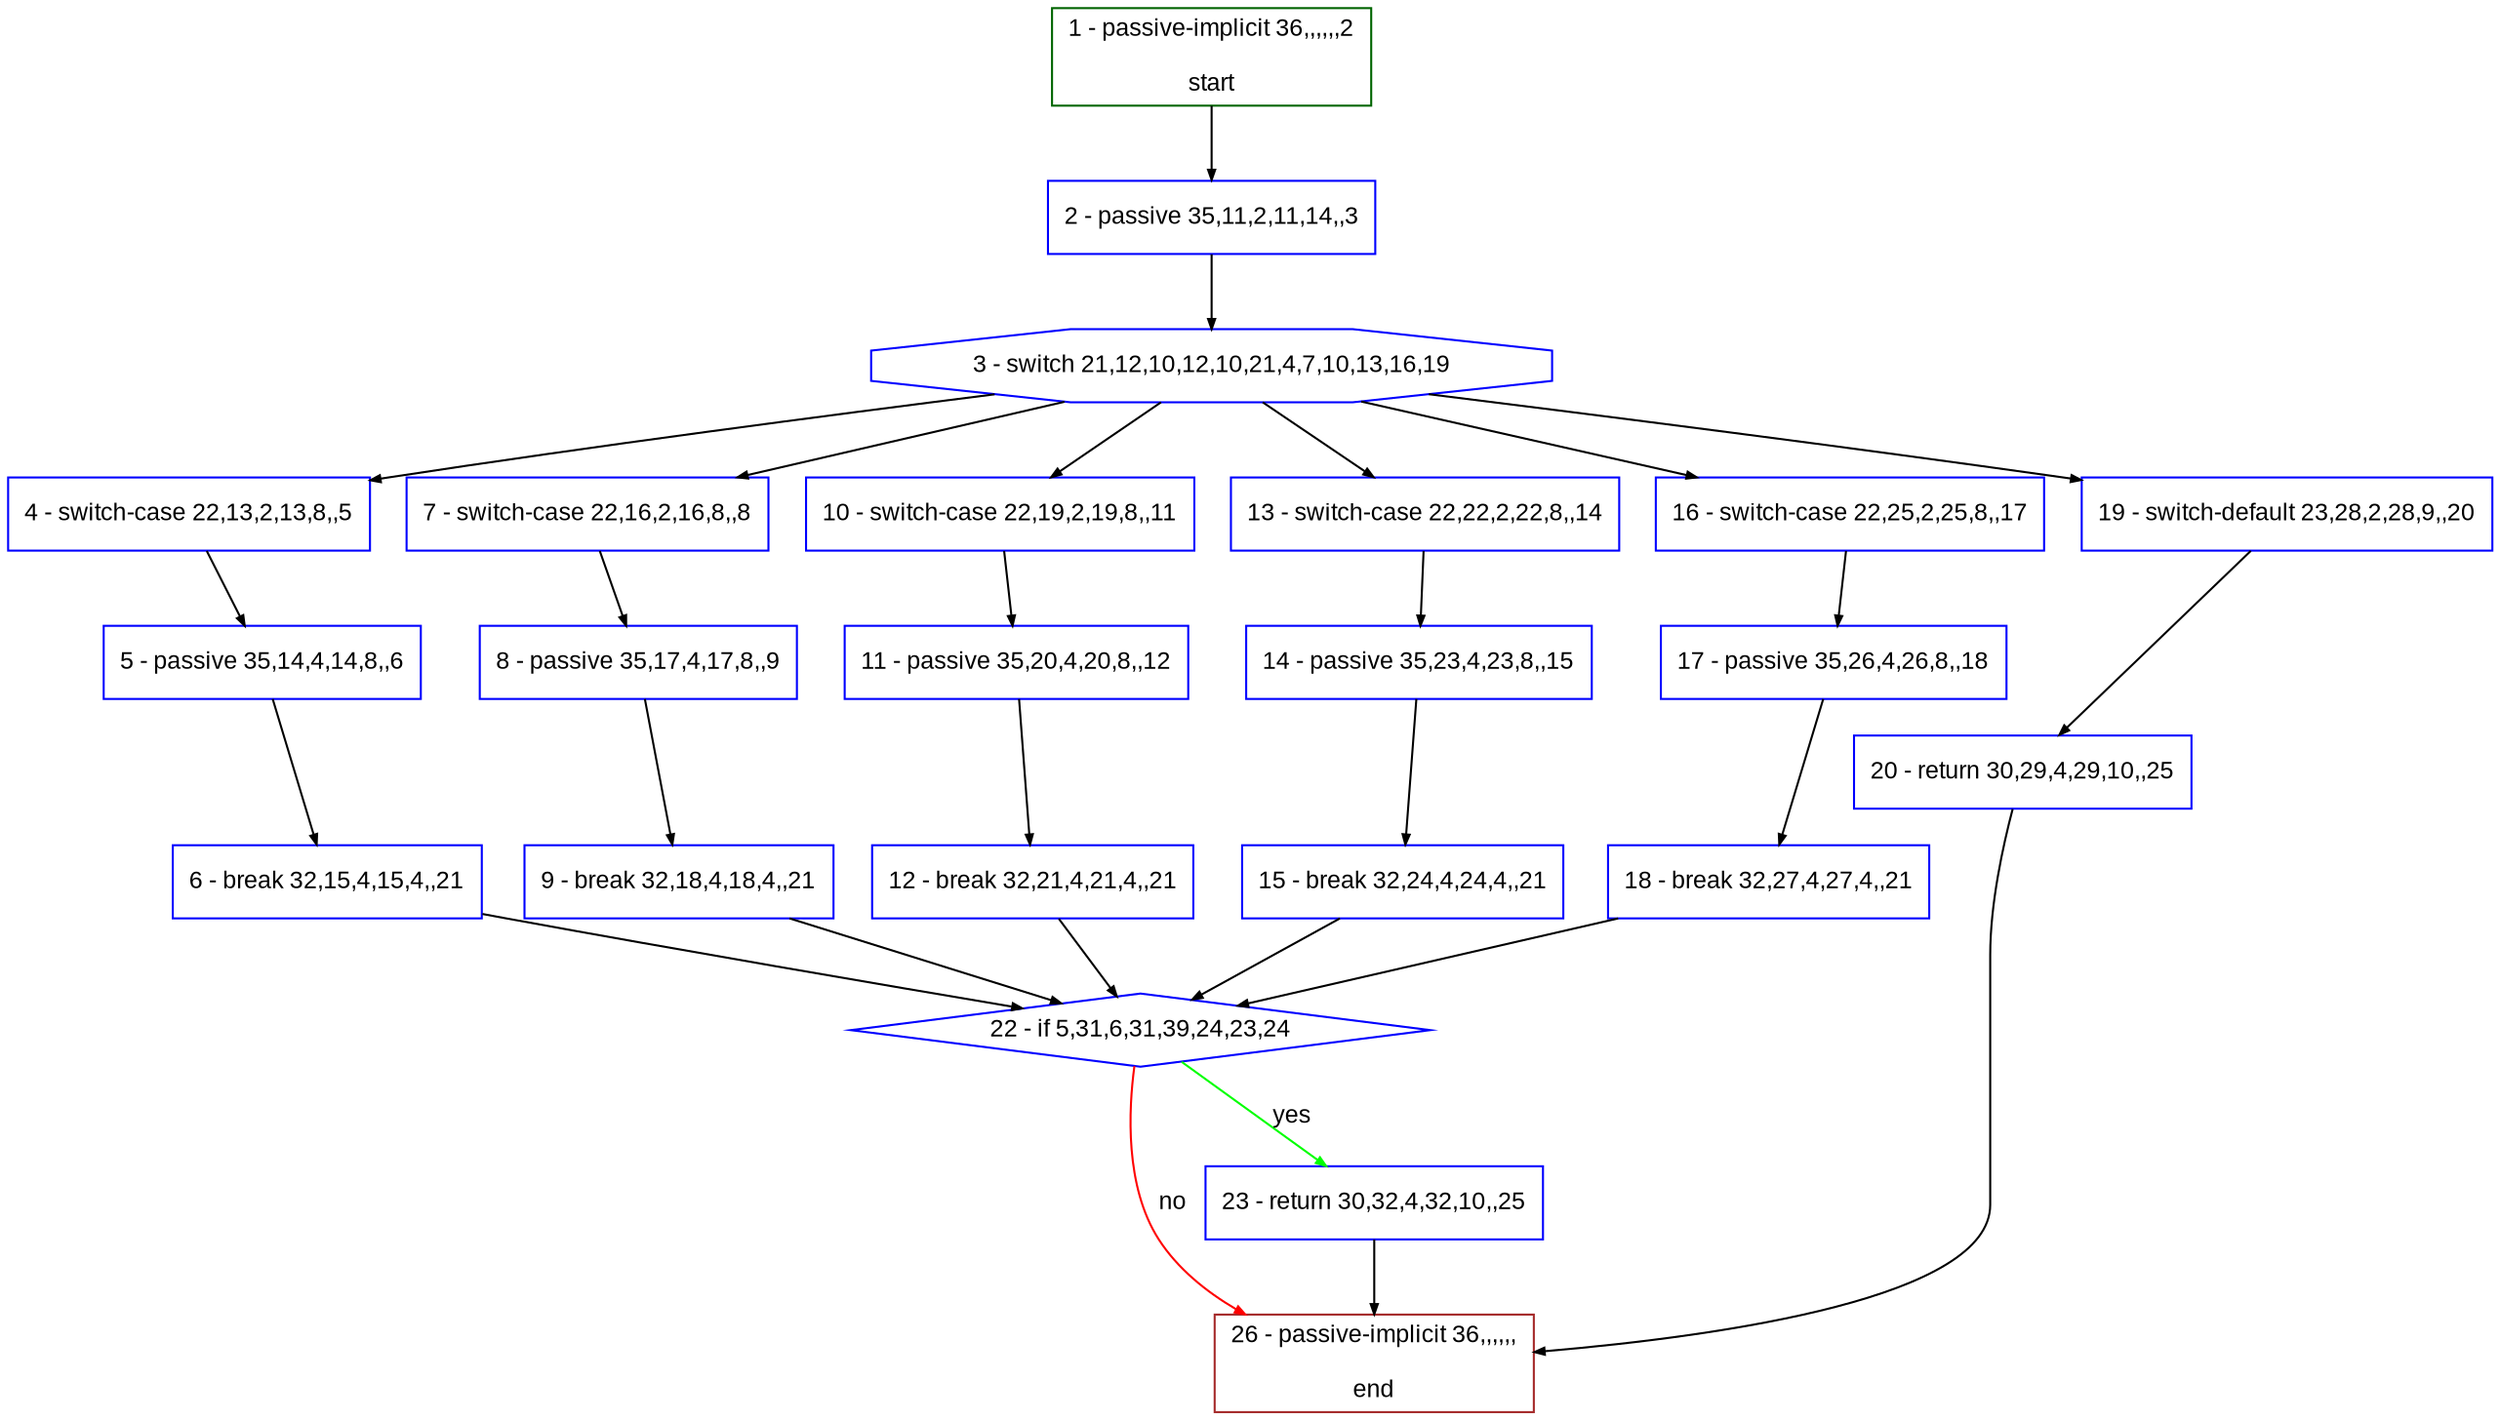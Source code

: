 digraph "" {
  graph [bgcolor="white", fillcolor="#FFFFCC", pack="true", packmode="clust", fontname="Arial", label="", fontsize="12", compound="true", style="rounded,filled"];
  node [node_initialized="no", fillcolor="white", fontname="Arial", label="", color="grey", fontsize="12", fixedsize="false", compound="true", shape="rectangle", style="filled"];
  edge [arrowtail="none", lhead="", fontcolor="black", fontname="Arial", label="", color="black", fontsize="12", arrowhead="normal", arrowsize="0.5", compound="true", ltail="", dir="forward"];
  __N1 [fillcolor="#ffffff", label="2 - passive 35,11,2,11,14,,3", color="#0000ff", shape="box", style="filled"];
  __N2 [fillcolor="#ffffff", label="1 - passive-implicit 36,,,,,,2\n\nstart", color="#006400", shape="box", style="filled"];
  __N3 [fillcolor="#ffffff", label="3 - switch 21,12,10,12,10,21,4,7,10,13,16,19", color="#0000ff", shape="octagon", style="filled"];
  __N4 [fillcolor="#ffffff", label="4 - switch-case 22,13,2,13,8,,5", color="#0000ff", shape="box", style="filled"];
  __N5 [fillcolor="#ffffff", label="7 - switch-case 22,16,2,16,8,,8", color="#0000ff", shape="box", style="filled"];
  __N6 [fillcolor="#ffffff", label="10 - switch-case 22,19,2,19,8,,11", color="#0000ff", shape="box", style="filled"];
  __N7 [fillcolor="#ffffff", label="13 - switch-case 22,22,2,22,8,,14", color="#0000ff", shape="box", style="filled"];
  __N8 [fillcolor="#ffffff", label="16 - switch-case 22,25,2,25,8,,17", color="#0000ff", shape="box", style="filled"];
  __N9 [fillcolor="#ffffff", label="19 - switch-default 23,28,2,28,9,,20", color="#0000ff", shape="box", style="filled"];
  __N10 [fillcolor="#ffffff", label="5 - passive 35,14,4,14,8,,6", color="#0000ff", shape="box", style="filled"];
  __N11 [fillcolor="#ffffff", label="6 - break 32,15,4,15,4,,21", color="#0000ff", shape="box", style="filled"];
  __N12 [fillcolor="#ffffff", label="22 - if 5,31,6,31,39,24,23,24", color="#0000ff", shape="diamond", style="filled"];
  __N13 [fillcolor="#ffffff", label="8 - passive 35,17,4,17,8,,9", color="#0000ff", shape="box", style="filled"];
  __N14 [fillcolor="#ffffff", label="9 - break 32,18,4,18,4,,21", color="#0000ff", shape="box", style="filled"];
  __N15 [fillcolor="#ffffff", label="11 - passive 35,20,4,20,8,,12", color="#0000ff", shape="box", style="filled"];
  __N16 [fillcolor="#ffffff", label="12 - break 32,21,4,21,4,,21", color="#0000ff", shape="box", style="filled"];
  __N17 [fillcolor="#ffffff", label="14 - passive 35,23,4,23,8,,15", color="#0000ff", shape="box", style="filled"];
  __N18 [fillcolor="#ffffff", label="15 - break 32,24,4,24,4,,21", color="#0000ff", shape="box", style="filled"];
  __N19 [fillcolor="#ffffff", label="17 - passive 35,26,4,26,8,,18", color="#0000ff", shape="box", style="filled"];
  __N20 [fillcolor="#ffffff", label="18 - break 32,27,4,27,4,,21", color="#0000ff", shape="box", style="filled"];
  __N21 [fillcolor="#ffffff", label="20 - return 30,29,4,29,10,,25", color="#0000ff", shape="box", style="filled"];
  __N22 [fillcolor="#ffffff", label="26 - passive-implicit 36,,,,,,\n\nend", color="#a52a2a", shape="box", style="filled"];
  __N23 [fillcolor="#ffffff", label="23 - return 30,32,4,32,10,,25", color="#0000ff", shape="box", style="filled"];
  __N2 -> __N1 [arrowtail="none", color="#000000", label="", arrowhead="normal", dir="forward"];
  __N1 -> __N3 [arrowtail="none", color="#000000", label="", arrowhead="normal", dir="forward"];
  __N3 -> __N4 [arrowtail="none", color="#000000", label="", arrowhead="normal", dir="forward"];
  __N3 -> __N5 [arrowtail="none", color="#000000", label="", arrowhead="normal", dir="forward"];
  __N3 -> __N6 [arrowtail="none", color="#000000", label="", arrowhead="normal", dir="forward"];
  __N3 -> __N7 [arrowtail="none", color="#000000", label="", arrowhead="normal", dir="forward"];
  __N3 -> __N8 [arrowtail="none", color="#000000", label="", arrowhead="normal", dir="forward"];
  __N3 -> __N9 [arrowtail="none", color="#000000", label="", arrowhead="normal", dir="forward"];
  __N4 -> __N10 [arrowtail="none", color="#000000", label="", arrowhead="normal", dir="forward"];
  __N10 -> __N11 [arrowtail="none", color="#000000", label="", arrowhead="normal", dir="forward"];
  __N11 -> __N12 [arrowtail="none", color="#000000", label="", arrowhead="normal", dir="forward"];
  __N5 -> __N13 [arrowtail="none", color="#000000", label="", arrowhead="normal", dir="forward"];
  __N13 -> __N14 [arrowtail="none", color="#000000", label="", arrowhead="normal", dir="forward"];
  __N14 -> __N12 [arrowtail="none", color="#000000", label="", arrowhead="normal", dir="forward"];
  __N6 -> __N15 [arrowtail="none", color="#000000", label="", arrowhead="normal", dir="forward"];
  __N15 -> __N16 [arrowtail="none", color="#000000", label="", arrowhead="normal", dir="forward"];
  __N16 -> __N12 [arrowtail="none", color="#000000", label="", arrowhead="normal", dir="forward"];
  __N7 -> __N17 [arrowtail="none", color="#000000", label="", arrowhead="normal", dir="forward"];
  __N17 -> __N18 [arrowtail="none", color="#000000", label="", arrowhead="normal", dir="forward"];
  __N18 -> __N12 [arrowtail="none", color="#000000", label="", arrowhead="normal", dir="forward"];
  __N8 -> __N19 [arrowtail="none", color="#000000", label="", arrowhead="normal", dir="forward"];
  __N19 -> __N20 [arrowtail="none", color="#000000", label="", arrowhead="normal", dir="forward"];
  __N20 -> __N12 [arrowtail="none", color="#000000", label="", arrowhead="normal", dir="forward"];
  __N9 -> __N21 [arrowtail="none", color="#000000", label="", arrowhead="normal", dir="forward"];
  __N21 -> __N22 [arrowtail="none", color="#000000", label="", arrowhead="normal", dir="forward"];
  __N12 -> __N23 [arrowtail="none", color="#00ff00", label="yes", arrowhead="normal", dir="forward"];
  __N12 -> __N22 [arrowtail="none", color="#ff0000", label="no", arrowhead="normal", dir="forward"];
  __N23 -> __N22 [arrowtail="none", color="#000000", label="", arrowhead="normal", dir="forward"];
}
